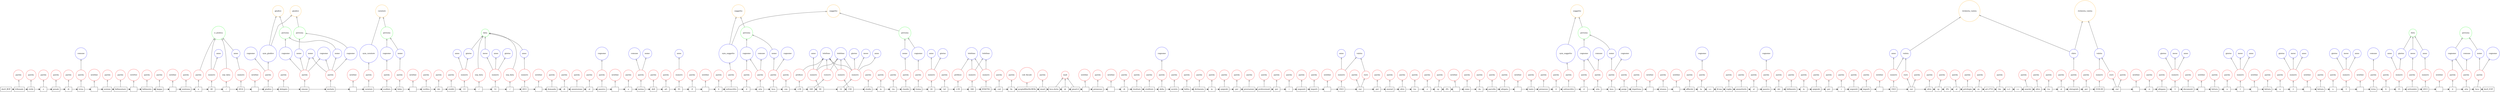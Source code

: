digraph {
   rankdir=BT;
   edge [arrowhead=empty];

   subgraph {
      rank="source";
      edge [arrowhead=normal];
      node [shape=box];
      t0 [label="doc0_BOF"];
      t1 [label="tribunale"];
      t2 [label="civile"];
      t3 [label="e"];
      t4 [label="penale"];
      t5 [label="di"];
      t6 [label="ivrea"];
      t7 [label="\n"];
      t8 [label="sezione"];
      t9 [label="fallimentare"];
      t10 [label="\n"];
      t11 [label="fallimento"];
      t12 [label="kappa"];
      t13 [label="\n"];
      t14 [label="sentenza"];
      t15 [label="n"];
      t16 [label="40"];
      t17 [label="/"];
      t18 [label="2014"];
      t19 [label="\n"];
      t20 [label="giudice"];
      t21 [label="delegato"];
      t22 [label="simone"];
      t23 [label="michele"];
      t24 [label="\n"];
      t25 [label="curatore"];
      t26 [label="scalfaro"];
      t27 [label="fabio"];
      t28 [label="\n"];
      t29 [label="verifica"];
      t30 [label="dei"];
      t31 [label="crediti"];
      t32 [label="13"];
      t33 [label="/"];
      t34 [label="12"];
      t35 [label="/"];
      t36 [label="2011"];
      t37 [label="\n"];
      t38 [label="domanda"];
      t39 [label="di"];
      t40 [label="ammissione"];
      t41 [label="al"];
      t42 [label="passivo"];
      t43 [label="\n"];
      t44 [label="a"];
      t45 [label="norma"];
      t46 [label="dell"];
      t47 [label="art"];
      t48 [label="93"];
      t49 [label="lf"];
      t50 [label="\n"];
      t51 [label="il"];
      t52 [label="sottoscritto"];
      t53 [label="d"];
      t54 [label="oria"];
      t55 [label="luca"];
      t56 [label="con"];
      t57 [label="+39"];
      t58 [label="349"];
      t59 [label="00"];
      t60 [label="12"];
      t61 [label="158"];
      t62 [label="studio"];
      t63 [label="in"];
      t64 [label="via"];
      t65 [label="claudio"];
      t66 [label="traina"];
      t67 [label="24"];
      t68 [label="tel"];
      t69 [label="+39"];
      t70 [label="346"];
      t71 [label="8594782"];
      t72 [label="cod"];
      t73 [label="fis"];
      t74 [label="qcnpla88m04c983k"];
      t75 [label="email"];
      t76 [label="luca.doria"];
      t77 [label="@"];
      t78 [label="gmail.it"];
      t79 [label="\n"];
      t80 [label="premesso"];
      t81 [label="\n"];
      t82 [label="di"];
      t83 [label="risultare"];
      t84 [label="creditore"];
      t85 [label="della"];
      t86 [label="società"];
      t87 [label="fallita"];
      t88 [label="dichiarata"];
      t89 [label="in"];
      t90 [label="epigrafe"];
      t91 [label="per"];
      t92 [label="prestazioni"];
      t93 [label="professionali"];
      t94 [label="per"];
      t95 [label="i"];
      t96 [label="seguenti"];
      t97 [label="importi"];
      t98 [label="\n"];
      t99 [label="1923"];
      t100 [label="eur"];
      t101 [label="per"];
      t102 [label="onorari"];
      t103 [label="oltre"];
      t104 [label="iva"];
      t105 [label="e"];
      t106 [label="cp"];
      t107 [label="4%"];
      t108 [label="\n"];
      t109 [label="come"];
      t110 [label="da"];
      t111 [label="parcella"];
      t112 [label="allegata"];
      t113 [label="\n"];
      t114 [label="tanto"];
      t115 [label="premesso"];
      t116 [label="il"];
      t117 [label="sottoscritto"];
      t118 [label="d"];
      t119 [label="oria"];
      t120 [label="luca"];
      t121 [label="porge"];
      t122 [label="rispettosa"];
      t123 [label="\n"];
      t124 [label="istanza"];
      t125 [label="\n"];
      t126 [label="affinché"];
      t127 [label="la"];
      t128 [label="s.v"];
      t129 [label="ill.ma"];
      t130 [label="voglia"];
      t131 [label="ammetterlo"];
      t132 [label="al"];
      t133 [label="passivo"];
      t134 [label="del"];
      t135 [label="fallimento"];
      t136 [label="in"];
      t137 [label="epigrafe"];
      t138 [label="per"];
      t139 [label="i"];
      t140 [label="seguenti"];
      t141 [label="importi"];
      t142 [label="\n"];
      t143 [label="1923"];
      t144 [label="eur"];
      t145 [label="oltre"];
      t146 [label="cp"];
      t147 [label="4%"];
      t148 [label="al"];
      t149 [label="privilegio"];
      t150 [label="ex"];
      t151 [label="art.2753"];
      t152 [label="bis"];
      t153 [label="n.2"];
      t154 [label="c.c"];
      t155 [label="nonché"];
      t156 [label="oltre"];
      t157 [label="iva"];
      t158 [label="al"];
      t159 [label="chirografo"];
      t160 [label="per"];
      t161 [label="3330.00"];
      t162 [label="eur"];
      t163 [label="\n"];
      t164 [label="si"];
      t165 [label="allegano"];
      t166 [label="3"];
      t167 [label="documenti"];
      t168 [label="\n"];
      t169 [label="fattura"];
      t170 [label="n"];
      t171 [label="1"];
      t172 [label="\n"];
      t173 [label="fattura"];
      t174 [label="n"];
      t175 [label="2"];
      t176 [label="\n"];
      t177 [label="fattura"];
      t178 [label="n"];
      t179 [label="3"];
      t180 [label="\n"];
      t181 [label="ivrea"];
      t182 [label="li"];
      t183 [label="15"];
      t184 [label="settembre"];
      t185 [label="2013"];
      t186 [label="\n"];
      t187 [label="d"];
      t188 [label="oria"];
      t189 [label="luca"];
      t190 [label="doc0_EOF"];
      t0 -> t1;
      t1 -> t2;
      t2 -> t3;
      t3 -> t4;
      t4 -> t5;
      t5 -> t6;
      t6 -> t7;
      t7 -> t8;
      t8 -> t9;
      t9 -> t10;
      t10 -> t11;
      t11 -> t12;
      t12 -> t13;
      t13 -> t14;
      t14 -> t15;
      t15 -> t16;
      t16 -> t17;
      t17 -> t18;
      t18 -> t19;
      t19 -> t20;
      t20 -> t21;
      t21 -> t22;
      t22 -> t23;
      t23 -> t24;
      t24 -> t25;
      t25 -> t26;
      t26 -> t27;
      t27 -> t28;
      t28 -> t29;
      t29 -> t30;
      t30 -> t31;
      t31 -> t32;
      t32 -> t33;
      t33 -> t34;
      t34 -> t35;
      t35 -> t36;
      t36 -> t37;
      t37 -> t38;
      t38 -> t39;
      t39 -> t40;
      t40 -> t41;
      t41 -> t42;
      t42 -> t43;
      t43 -> t44;
      t44 -> t45;
      t45 -> t46;
      t46 -> t47;
      t47 -> t48;
      t48 -> t49;
      t49 -> t50;
      t50 -> t51;
      t51 -> t52;
      t52 -> t53;
      t53 -> t54;
      t54 -> t55;
      t55 -> t56;
      t56 -> t57;
      t57 -> t58;
      t58 -> t59;
      t59 -> t60;
      t60 -> t61;
      t61 -> t62;
      t62 -> t63;
      t63 -> t64;
      t64 -> t65;
      t65 -> t66;
      t66 -> t67;
      t67 -> t68;
      t68 -> t69;
      t69 -> t70;
      t70 -> t71;
      t71 -> t72;
      t72 -> t73;
      t73 -> t74;
      t74 -> t75;
      t75 -> t76;
      t76 -> t77;
      t77 -> t78;
      t78 -> t79;
      t79 -> t80;
      t80 -> t81;
      t81 -> t82;
      t82 -> t83;
      t83 -> t84;
      t84 -> t85;
      t85 -> t86;
      t86 -> t87;
      t87 -> t88;
      t88 -> t89;
      t89 -> t90;
      t90 -> t91;
      t91 -> t92;
      t92 -> t93;
      t93 -> t94;
      t94 -> t95;
      t95 -> t96;
      t96 -> t97;
      t97 -> t98;
      t98 -> t99;
      t99 -> t100;
      t100 -> t101;
      t101 -> t102;
      t102 -> t103;
      t103 -> t104;
      t104 -> t105;
      t105 -> t106;
      t106 -> t107;
      t107 -> t108;
      t108 -> t109;
      t109 -> t110;
      t110 -> t111;
      t111 -> t112;
      t112 -> t113;
      t113 -> t114;
      t114 -> t115;
      t115 -> t116;
      t116 -> t117;
      t117 -> t118;
      t118 -> t119;
      t119 -> t120;
      t120 -> t121;
      t121 -> t122;
      t122 -> t123;
      t123 -> t124;
      t124 -> t125;
      t125 -> t126;
      t126 -> t127;
      t127 -> t128;
      t128 -> t129;
      t129 -> t130;
      t130 -> t131;
      t131 -> t132;
      t132 -> t133;
      t133 -> t134;
      t134 -> t135;
      t135 -> t136;
      t136 -> t137;
      t137 -> t138;
      t138 -> t139;
      t139 -> t140;
      t140 -> t141;
      t141 -> t142;
      t142 -> t143;
      t143 -> t144;
      t144 -> t145;
      t145 -> t146;
      t146 -> t147;
      t147 -> t148;
      t148 -> t149;
      t149 -> t150;
      t150 -> t151;
      t151 -> t152;
      t152 -> t153;
      t153 -> t154;
      t154 -> t155;
      t155 -> t156;
      t156 -> t157;
      t157 -> t158;
      t158 -> t159;
      t159 -> t160;
      t160 -> t161;
      t161 -> t162;
      t162 -> t163;
      t163 -> t164;
      t164 -> t165;
      t165 -> t166;
      t166 -> t167;
      t167 -> t168;
      t168 -> t169;
      t169 -> t170;
      t170 -> t171;
      t171 -> t172;
      t172 -> t173;
      t173 -> t174;
      t174 -> t175;
      t175 -> t176;
      t176 -> t177;
      t177 -> t178;
      t178 -> t179;
      t179 -> t180;
      t180 -> t181;
      t181 -> t182;
      t182 -> t183;
      t183 -> t184;
      t184 -> t185;
      t185 -> t186;
      t186 -> t187;
      t187 -> t188;
      t188 -> t189;
      t189 -> t190;
   }

   subgraph {
      rank="same";
      node [color=red,shape=circle];
      tag128 [label=numero]; 
      tag129 [label=numero]; 
      tag130 [label=numero]; 
      tag131 [label=numero]; 
      tag132 [label=numero]; 
      tag133 [label=numero]; 
      tag134 [label=numero]; 
      tag135 [label=numero]; 
      tag136 [label=numero]; 
      tag137 [label=numero]; 
      tag138 [label=numero]; 
      tag139 [label=numero]; 
      tag140 [label=numero]; 
      tag141 [label=numero]; 
      tag142 [label=numero]; 
      tag143 [label=numero]; 
      tag144 [label=numero]; 
      tag145 [label=numero]; 
      tag146 [label=numero]; 
      tag147 [label=numero]; 
      tag148 [label=numero]; 
      tag149 [label=numero]; 
      tag0 [label=parola]; 
      tag1 [label=parola]; 
      tag2 [label=parola]; 
      tag3 [label=parola]; 
      tag4 [label=parola]; 
      tag5 [label=parola]; 
      tag6 [label=parola]; 
      tag7 [label=parola]; 
      tag8 [label=parola]; 
      tag9 [label=parola]; 
      tag10 [label=parola]; 
      tag11 [label=parola]; 
      tag12 [label=parola]; 
      tag13 [label=parola]; 
      tag14 [label=parola]; 
      tag15 [label=parola]; 
      tag16 [label=parola]; 
      tag17 [label=parola]; 
      tag18 [label=parola]; 
      tag19 [label=parola]; 
      tag20 [label=parola]; 
      tag21 [label=parola]; 
      tag22 [label=parola]; 
      tag23 [label=parola]; 
      tag24 [label=parola]; 
      tag25 [label=parola]; 
      tag26 [label=parola]; 
      tag27 [label=parola]; 
      tag28 [label=parola]; 
      tag29 [label=parola]; 
      tag30 [label=parola]; 
      tag31 [label=parola]; 
      tag32 [label=parola]; 
      tag33 [label=parola]; 
      tag34 [label=parola]; 
      tag35 [label=parola]; 
      tag36 [label=parola]; 
      tag37 [label=parola]; 
      tag38 [label=parola]; 
      tag39 [label=parola]; 
      tag40 [label=parola]; 
      tag41 [label=parola]; 
      tag42 [label=parola]; 
      tag43 [label=parola]; 
      tag44 [label=parola]; 
      tag45 [label=parola]; 
      tag46 [label=parola]; 
      tag47 [label=parola]; 
      tag48 [label=parola]; 
      tag49 [label=parola]; 
      tag50 [label=parola]; 
      tag51 [label=parola]; 
      tag52 [label=parola]; 
      tag53 [label=parola]; 
      tag54 [label=parola]; 
      tag55 [label=parola]; 
      tag56 [label=parola]; 
      tag57 [label=parola]; 
      tag58 [label=parola]; 
      tag59 [label=parola]; 
      tag60 [label=parola]; 
      tag61 [label=parola]; 
      tag62 [label=parola]; 
      tag63 [label=parola]; 
      tag64 [label=parola]; 
      tag65 [label=parola]; 
      tag66 [label=parola]; 
      tag67 [label=parola]; 
      tag68 [label=parola]; 
      tag69 [label=parola]; 
      tag70 [label=parola]; 
      tag71 [label=parola]; 
      tag72 [label=parola]; 
      tag73 [label=parola]; 
      tag74 [label=parola]; 
      tag75 [label=parola]; 
      tag76 [label=parola]; 
      tag77 [label=parola]; 
      tag78 [label=parola]; 
      tag79 [label=parola]; 
      tag80 [label=parola]; 
      tag81 [label=parola]; 
      tag82 [label=parola]; 
      tag83 [label=parola]; 
      tag84 [label=parola]; 
      tag85 [label=parola]; 
      tag86 [label=parola]; 
      tag87 [label=parola]; 
      tag88 [label=parola]; 
      tag89 [label=parola]; 
      tag90 [label=parola]; 
      tag91 [label=parola]; 
      tag92 [label=parola]; 
      tag93 [label=parola]; 
      tag94 [label=parola]; 
      tag95 [label=parola]; 
      tag96 [label=parola]; 
      tag97 [label=parola]; 
      tag98 [label=parola]; 
      tag99 [label=parola]; 
      tag100 [label=parola]; 
      tag101 [label=parola]; 
      tag102 [label=parola]; 
      tag103 [label=parola]; 
      tag104 [label=parola]; 
      tag105 [label=parola]; 
      tag106 [label=parola]; 
      tag107 [label=parola]; 
      tag108 [label=parola]; 
      tag109 [label=parola]; 
      tag110 [label=parola]; 
      tag111 [label=parola]; 
      tag112 [label=parola]; 
      tag113 [label=parola]; 
      tag114 [label=parola]; 
      tag115 [label=parola]; 
      tag116 [label=parola]; 
      tag117 [label=parola]; 
      tag118 [label=parola]; 
      tag119 [label=parola]; 
      tag120 [label=parola]; 
      tag121 [label=parola]; 
      tag122 [label=parola]; 
      tag123 [label=parola]; 
      tag124 [label=parola]; 
      tag125 [label=parola]; 
      tag126 [label=parola]; 
      tag127 [label=parola]; 
      tag150 [label=newline]; 
      tag151 [label=newline]; 
      tag152 [label=newline]; 
      tag153 [label=newline]; 
      tag154 [label=newline]; 
      tag155 [label=newline]; 
      tag156 [label=newline]; 
      tag157 [label=newline]; 
      tag158 [label=newline]; 
      tag159 [label=newline]; 
      tag160 [label=newline]; 
      tag161 [label=newline]; 
      tag162 [label=newline]; 
      tag163 [label=newline]; 
      tag164 [label=newline]; 
      tag165 [label=newline]; 
      tag166 [label=newline]; 
      tag167 [label=newline]; 
      tag168 [label=newline]; 
      tag169 [label=newline]; 
      tag170 [label=newline]; 
      tag171 [label=newline]; 
      tag172 [label=newline]; 
      tag267 [label=euro]; 
      tag268 [label=euro]; 
      tag269 [label=euro]; 
      tag183 [label=mail]; 
      tag182 [label=cod_fiscale]; 
      tag173 [label=sep_data]; 
      tag174 [label=sep_data]; 
      tag175 [label=sep_data]; 
      tag184 [label=prefisso]; 
      tag185 [label=prefisso]; 
   }

   subgraph {
      rank="same";
      node [color=blue,shape=circle];
      tag273 [label=chiro]; 
      tag257 [label=sym_soggetto]; 
      tag258 [label=sym_soggetto]; 
      tag262 [label=sym_curatore]; 
      tag264 [label=sym_giudice]; 
      tag190 [label=cognome]; 
      tag191 [label=cognome]; 
      tag192 [label=cognome]; 
      tag193 [label=cognome]; 
      tag194 [label=cognome]; 
      tag195 [label=cognome]; 
      tag196 [label=cognome]; 
      tag197 [label=cognome]; 
      tag198 [label=cognome]; 
      tag199 [label=cognome]; 
      tag200 [label=cognome]; 
      tag201 [label=cognome]; 
      tag202 [label=cognome]; 
      tag203 [label=cognome]; 
      tag204 [label=cognome]; 
      tag205 [label=cognome]; 
      tag206 [label=nome]; 
      tag207 [label=nome]; 
      tag208 [label=nome]; 
      tag209 [label=nome]; 
      tag210 [label=nome]; 
      tag211 [label=nome]; 
      tag212 [label=nome]; 
      tag213 [label=nome]; 
      tag214 [label=nome]; 
      tag270 [label=valuta]; 
      tag271 [label=valuta]; 
      tag272 [label=valuta]; 
      tag176 [label=comune]; 
      tag177 [label=comune]; 
      tag178 [label=comune]; 
      tag179 [label=comune]; 
      tag180 [label=comune]; 
      tag181 [label=comune]; 
      tag222 [label=giorno]; 
      tag223 [label=giorno]; 
      tag224 [label=giorno]; 
      tag225 [label=giorno]; 
      tag226 [label=giorno]; 
      tag227 [label=giorno]; 
      tag228 [label=giorno]; 
      tag229 [label=giorno]; 
      tag230 [label=giorno]; 
      tag231 [label=mese]; 
      tag232 [label=mese]; 
      tag233 [label=mese]; 
      tag234 [label=mese]; 
      tag235 [label=mese]; 
      tag236 [label=mese]; 
      tag237 [label=mese]; 
      tag238 [label=anno]; 
      tag239 [label=anno]; 
      tag240 [label=anno]; 
      tag241 [label=anno]; 
      tag242 [label=anno]; 
      tag243 [label=anno]; 
      tag244 [label=anno]; 
      tag245 [label=anno]; 
      tag246 [label=anno]; 
      tag247 [label=anno]; 
      tag248 [label=anno]; 
      tag249 [label=anno]; 
      tag250 [label=anno]; 
      tag251 [label=anno]; 
      tag252 [label=anno]; 
      tag253 [label=anno]; 
      tag254 [label=anno]; 
      tag186 [label=telefono]; 
      tag187 [label=telefono]; 
      tag188 [label=telefono]; 
      tag189 [label=telefono]; 
   }

   subgraph {
      rank="same";
      node [color=green,shape=circle];
      tag255 [label=data]; 
      tag256 [label=data]; 
      tag215 [label=persona]; 
      tag216 [label=persona]; 
      tag217 [label=persona]; 
      tag218 [label=persona]; 
      tag219 [label=persona]; 
      tag220 [label=persona]; 
      tag221 [label=persona]; 
      tag276 [label=n_pratica]; 
   }

   subgraph {
      rank="same";
      node [color=orange,shape=circle];
      tag259 [label=soggetto]; 
      tag260 [label=soggetto]; 
      tag261 [label=soggetto]; 
      tag263 [label=curatore]; 
      tag265 [label=giudice]; 
      tag266 [label=giudice]; 
      tag274 [label=richiesta_valuta]; 
      tag275 [label=richiesta_valuta]; 
   }
   t1 -> tag0;
   t2 -> tag1;
   t3 -> tag2;
   t4 -> tag3;
   t5 -> tag4;
   t6 -> tag5;
   t8 -> tag6;
   t9 -> tag7;
   t11 -> tag8;
   t12 -> tag9;
   t14 -> tag10;
   t15 -> tag11;
   t20 -> tag12;
   t21 -> tag13;
   t22 -> tag14;
   t23 -> tag15;
   t25 -> tag16;
   t26 -> tag17;
   t27 -> tag18;
   t29 -> tag19;
   t30 -> tag20;
   t31 -> tag21;
   t38 -> tag22;
   t39 -> tag23;
   t40 -> tag24;
   t41 -> tag25;
   t42 -> tag26;
   t44 -> tag27;
   t45 -> tag28;
   t46 -> tag29;
   t47 -> tag30;
   t49 -> tag31;
   t51 -> tag32;
   t52 -> tag33;
   t53 -> tag34;
   t54 -> tag35;
   t55 -> tag36;
   t56 -> tag37;
   t62 -> tag38;
   t63 -> tag39;
   t64 -> tag40;
   t65 -> tag41;
   t66 -> tag42;
   t68 -> tag43;
   t72 -> tag44;
   t73 -> tag45;
   t75 -> tag46;
   t80 -> tag47;
   t82 -> tag48;
   t83 -> tag49;
   t84 -> tag50;
   t85 -> tag51;
   t86 -> tag52;
   t87 -> tag53;
   t88 -> tag54;
   t89 -> tag55;
   t90 -> tag56;
   t91 -> tag57;
   t92 -> tag58;
   t93 -> tag59;
   t94 -> tag60;
   t95 -> tag61;
   t96 -> tag62;
   t97 -> tag63;
   t100 -> tag64;
   t101 -> tag65;
   t102 -> tag66;
   t103 -> tag67;
   t104 -> tag68;
   t105 -> tag69;
   t106 -> tag70;
   t109 -> tag71;
   t110 -> tag72;
   t111 -> tag73;
   t112 -> tag74;
   t114 -> tag75;
   t115 -> tag76;
   t116 -> tag77;
   t117 -> tag78;
   t118 -> tag79;
   t119 -> tag80;
   t120 -> tag81;
   t121 -> tag82;
   t122 -> tag83;
   t124 -> tag84;
   t126 -> tag85;
   t127 -> tag86;
   t130 -> tag87;
   t131 -> tag88;
   t132 -> tag89;
   t133 -> tag90;
   t134 -> tag91;
   t135 -> tag92;
   t136 -> tag93;
   t137 -> tag94;
   t138 -> tag95;
   t139 -> tag96;
   t140 -> tag97;
   t141 -> tag98;
   t144 -> tag99;
   t145 -> tag100;
   t146 -> tag101;
   t148 -> tag102;
   t149 -> tag103;
   t150 -> tag104;
   t152 -> tag105;
   t155 -> tag106;
   t156 -> tag107;
   t157 -> tag108;
   t158 -> tag109;
   t159 -> tag110;
   t160 -> tag111;
   t162 -> tag112;
   t164 -> tag113;
   t165 -> tag114;
   t167 -> tag115;
   t169 -> tag116;
   t170 -> tag117;
   t173 -> tag118;
   t174 -> tag119;
   t177 -> tag120;
   t178 -> tag121;
   t181 -> tag122;
   t182 -> tag123;
   t184 -> tag124;
   t187 -> tag125;
   t188 -> tag126;
   t189 -> tag127;
   t16 -> tag128;
   t18 -> tag129;
   t32 -> tag130;
   t34 -> tag131;
   t36 -> tag132;
   t48 -> tag133;
   t58 -> tag134;
   t59 -> tag135;
   t60 -> tag136;
   t61 -> tag137;
   t67 -> tag138;
   t70 -> tag139;
   t71 -> tag140;
   t99 -> tag141;
   t143 -> tag142;
   t161 -> tag143;
   t166 -> tag144;
   t171 -> tag145;
   t175 -> tag146;
   t179 -> tag147;
   t183 -> tag148;
   t185 -> tag149;
   t7 -> tag150;
   t10 -> tag151;
   t13 -> tag152;
   t19 -> tag153;
   t24 -> tag154;
   t28 -> tag155;
   t37 -> tag156;
   t43 -> tag157;
   t50 -> tag158;
   t79 -> tag159;
   t81 -> tag160;
   t98 -> tag161;
   t108 -> tag162;
   t113 -> tag163;
   t123 -> tag164;
   t125 -> tag165;
   t142 -> tag166;
   t163 -> tag167;
   t168 -> tag168;
   t172 -> tag169;
   t176 -> tag170;
   t180 -> tag171;
   t186 -> tag172;
   t17 -> tag173;
   t33 -> tag174;
   t35 -> tag175;
   tag5 -> tag176;
   tag28 -> tag177;
   tag35 -> tag178;
   tag80 -> tag179;
   tag122 -> tag180;
   tag126 -> tag181;
   t74 -> tag182;
   t76 -> tag183;
   t77 -> tag183;
   t78 -> tag183;
   t57 -> tag184;
   t69 -> tag185;
   tag184 -> tag186;
   tag134 -> tag186;
   tag135 -> tag186;
   tag136 -> tag186;
   tag137 -> tag186;
   tag134 -> tag187;
   tag135 -> tag187;
   tag136 -> tag187;
   tag137 -> tag187;
   tag185 -> tag188;
   tag139 -> tag188;
   tag140 -> tag188;
   tag139 -> tag189;
   tag140 -> tag189;
   tag14 -> tag190;
   tag15 -> tag190;
   tag34 -> tag191;
   tag35 -> tag191;
   tag79 -> tag192;
   tag80 -> tag192;
   tag125 -> tag193;
   tag126 -> tag193;
   tag12 -> tag194;
   tag14 -> tag195;
   tag15 -> tag196;
   tag17 -> tag197;
   tag26 -> tag198;
   tag36 -> tag199;
   tag42 -> tag200;
   tag51 -> tag201;
   tag81 -> tag202;
   tag86 -> tag203;
   tag90 -> tag204;
   tag127 -> tag205;
   tag14 -> tag206;
   tag15 -> tag206;
   tag14 -> tag207;
   tag15 -> tag208;
   tag18 -> tag209;
   tag28 -> tag210;
   tag36 -> tag211;
   tag41 -> tag212;
   tag81 -> tag213;
   tag127 -> tag214;
   tag195 -> tag215;
   tag208 -> tag215;
   tag197 -> tag216;
   tag209 -> tag216;
   tag191 -> tag217;
   tag211 -> tag217;
   tag192 -> tag218;
   tag213 -> tag218;
   tag193 -> tag219;
   tag214 -> tag219;
   tag196 -> tag220;
   tag207 -> tag220;
   tag200 -> tag221;
   tag212 -> tag221;
   tag130 -> tag222;
   tag131 -> tag223;
   tag136 -> tag224;
   tag138 -> tag225;
   tag144 -> tag226;
   tag145 -> tag227;
   tag146 -> tag228;
   tag147 -> tag229;
   tag148 -> tag230;
   tag131 -> tag231;
   tag136 -> tag232;
   tag144 -> tag233;
   tag145 -> tag234;
   tag146 -> tag235;
   tag147 -> tag236;
   tag124 -> tag237;
   tag129 -> tag238;
   tag132 -> tag239;
   tag141 -> tag240;
   tag142 -> tag241;
   tag149 -> tag242;
   tag128 -> tag243;
   tag130 -> tag244;
   tag131 -> tag245;
   tag133 -> tag246;
   tag135 -> tag247;
   tag136 -> tag248;
   tag138 -> tag249;
   tag144 -> tag250;
   tag145 -> tag251;
   tag146 -> tag252;
   tag147 -> tag253;
   tag148 -> tag254;
   tag222 -> tag255;
   tag231 -> tag255;
   tag239 -> tag255;
   tag174 -> tag255;
   tag175 -> tag255;
   tag230 -> tag256;
   tag237 -> tag256;
   tag242 -> tag256;
   tag33 -> tag257;
   tag78 -> tag258;
   tag217 -> tag259;
   tag257 -> tag259;
   tag218 -> tag260;
   tag258 -> tag260;
   tag221 -> tag261;
   tag257 -> tag261;
   tag16 -> tag262;
   tag216 -> tag263;
   tag262 -> tag263;
   tag12 -> tag264;
   tag215 -> tag265;
   tag264 -> tag265;
   tag220 -> tag266;
   tag264 -> tag266;
   t100 -> tag267;
   t144 -> tag268;
   t162 -> tag269;
   tag141 -> tag270;
   tag267 -> tag270;
   tag142 -> tag271;
   tag268 -> tag271;
   tag143 -> tag272;
   tag269 -> tag272;
   tag110 -> tag273;
   tag273 -> tag274;
   tag271 -> tag274;
   tag273 -> tag275;
   tag272 -> tag275;
   tag128 -> tag276;
   tag238 -> tag276;
   tag11 -> tag276;
   tag173 -> tag276;
}